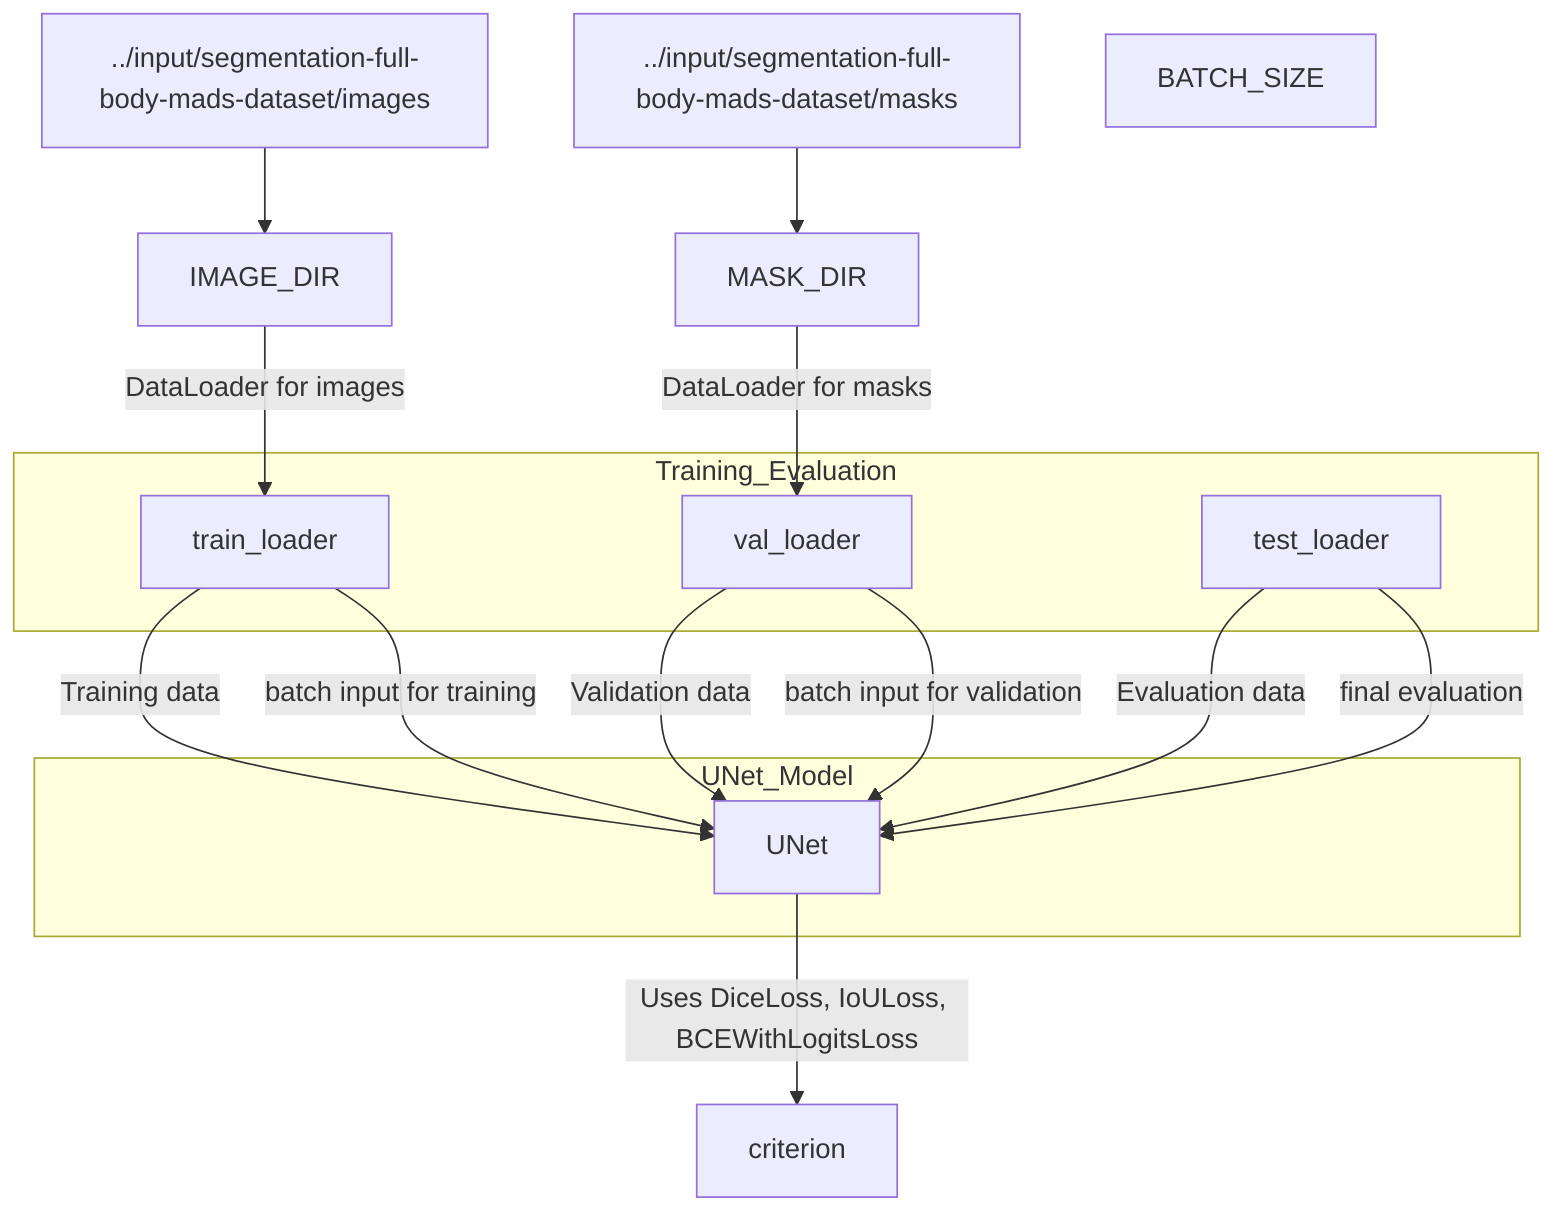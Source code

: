 flowchart TD

%% Data sources
A["../input/segmentation-full-body-mads-dataset/images"]
B["../input/segmentation-full-body-mads-dataset/masks"]

%% Data variables
C["IMAGE_DIR"]
D["MASK_DIR"]
E["BATCH_SIZE"]
F["train_loader"]
G["val_loader"]
H["test_loader"]
I["model"]
J["criterion"]

%% Data flow
A --> C
B --> D
C --> |"DataLoader for images"| F
D --> |"DataLoader for masks"| G
F --> |"Training data"| I
G --> |"Validation data"| I
H --> |"Evaluation data"| I
I --> |"Uses DiceLoss, IoULoss, BCEWithLogitsLoss"| J

%% Model
subgraph UNet_Model
    I["UNet"]
end

%% Training and Evaluation
subgraph Training_Evaluation
    F --> |"batch input for training"| I
    G --> |"batch input for validation"| I
    H --> |"final evaluation"| I
end